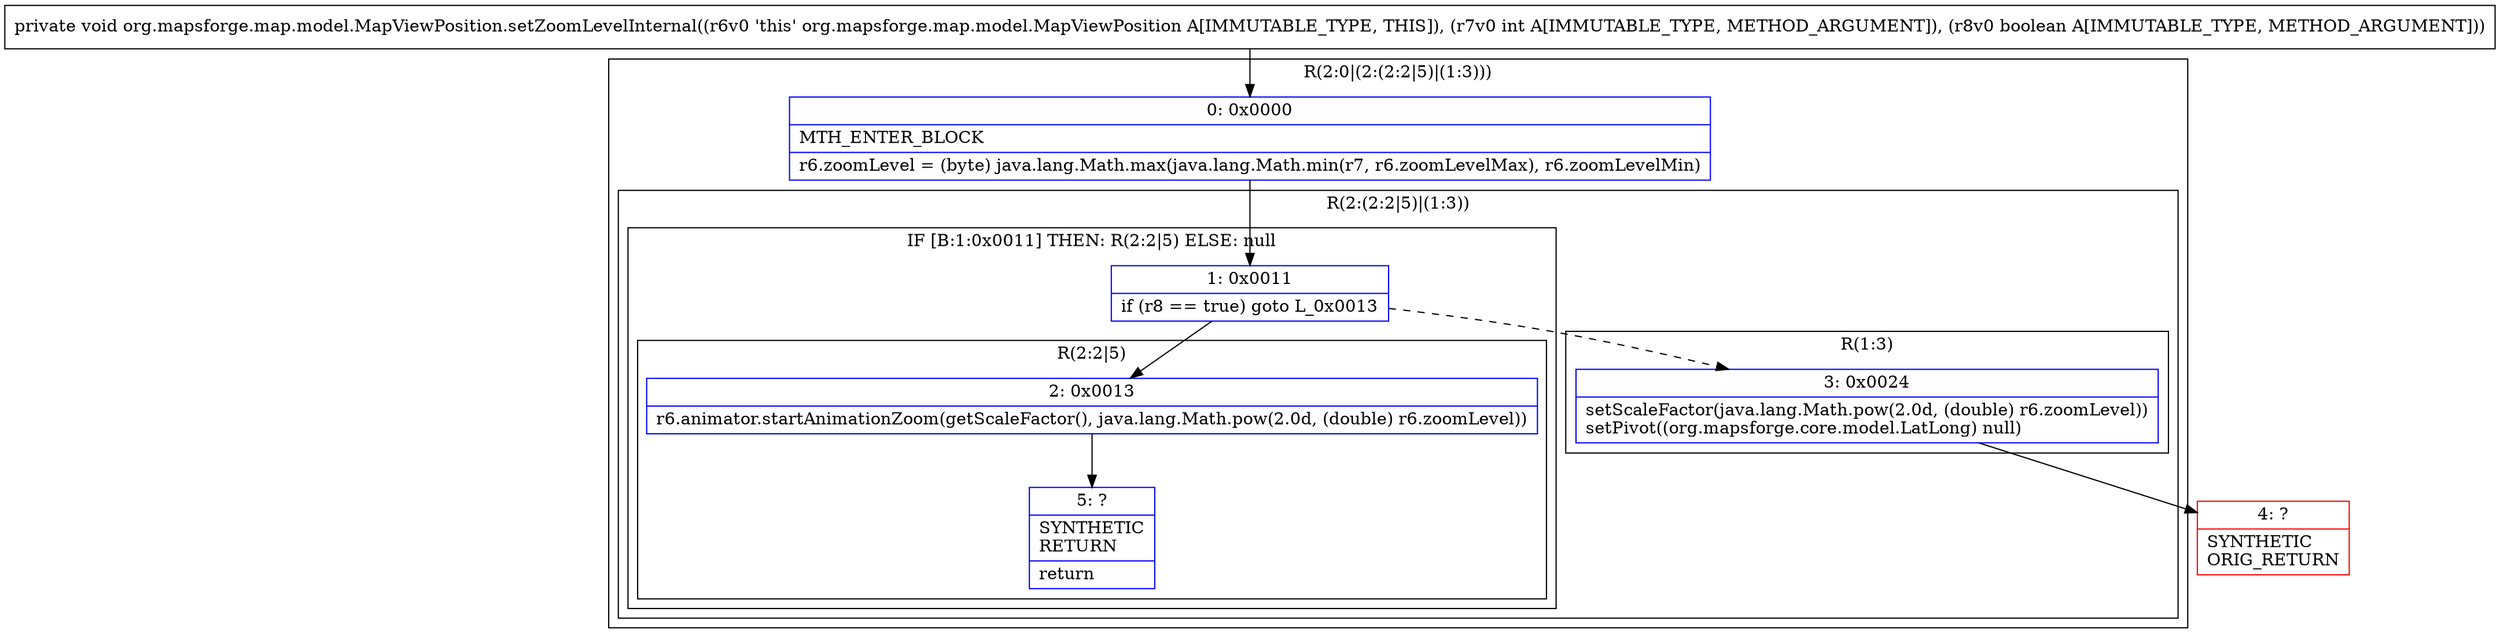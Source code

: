 digraph "CFG fororg.mapsforge.map.model.MapViewPosition.setZoomLevelInternal(IZ)V" {
subgraph cluster_Region_1223441702 {
label = "R(2:0|(2:(2:2|5)|(1:3)))";
node [shape=record,color=blue];
Node_0 [shape=record,label="{0\:\ 0x0000|MTH_ENTER_BLOCK\l|r6.zoomLevel = (byte) java.lang.Math.max(java.lang.Math.min(r7, r6.zoomLevelMax), r6.zoomLevelMin)\l}"];
subgraph cluster_Region_1285438737 {
label = "R(2:(2:2|5)|(1:3))";
node [shape=record,color=blue];
subgraph cluster_IfRegion_302180473 {
label = "IF [B:1:0x0011] THEN: R(2:2|5) ELSE: null";
node [shape=record,color=blue];
Node_1 [shape=record,label="{1\:\ 0x0011|if (r8 == true) goto L_0x0013\l}"];
subgraph cluster_Region_640977802 {
label = "R(2:2|5)";
node [shape=record,color=blue];
Node_2 [shape=record,label="{2\:\ 0x0013|r6.animator.startAnimationZoom(getScaleFactor(), java.lang.Math.pow(2.0d, (double) r6.zoomLevel))\l}"];
Node_5 [shape=record,label="{5\:\ ?|SYNTHETIC\lRETURN\l|return\l}"];
}
}
subgraph cluster_Region_253265767 {
label = "R(1:3)";
node [shape=record,color=blue];
Node_3 [shape=record,label="{3\:\ 0x0024|setScaleFactor(java.lang.Math.pow(2.0d, (double) r6.zoomLevel))\lsetPivot((org.mapsforge.core.model.LatLong) null)\l}"];
}
}
}
Node_4 [shape=record,color=red,label="{4\:\ ?|SYNTHETIC\lORIG_RETURN\l}"];
MethodNode[shape=record,label="{private void org.mapsforge.map.model.MapViewPosition.setZoomLevelInternal((r6v0 'this' org.mapsforge.map.model.MapViewPosition A[IMMUTABLE_TYPE, THIS]), (r7v0 int A[IMMUTABLE_TYPE, METHOD_ARGUMENT]), (r8v0 boolean A[IMMUTABLE_TYPE, METHOD_ARGUMENT])) }"];
MethodNode -> Node_0;
Node_0 -> Node_1;
Node_1 -> Node_2;
Node_1 -> Node_3[style=dashed];
Node_2 -> Node_5;
Node_3 -> Node_4;
}

